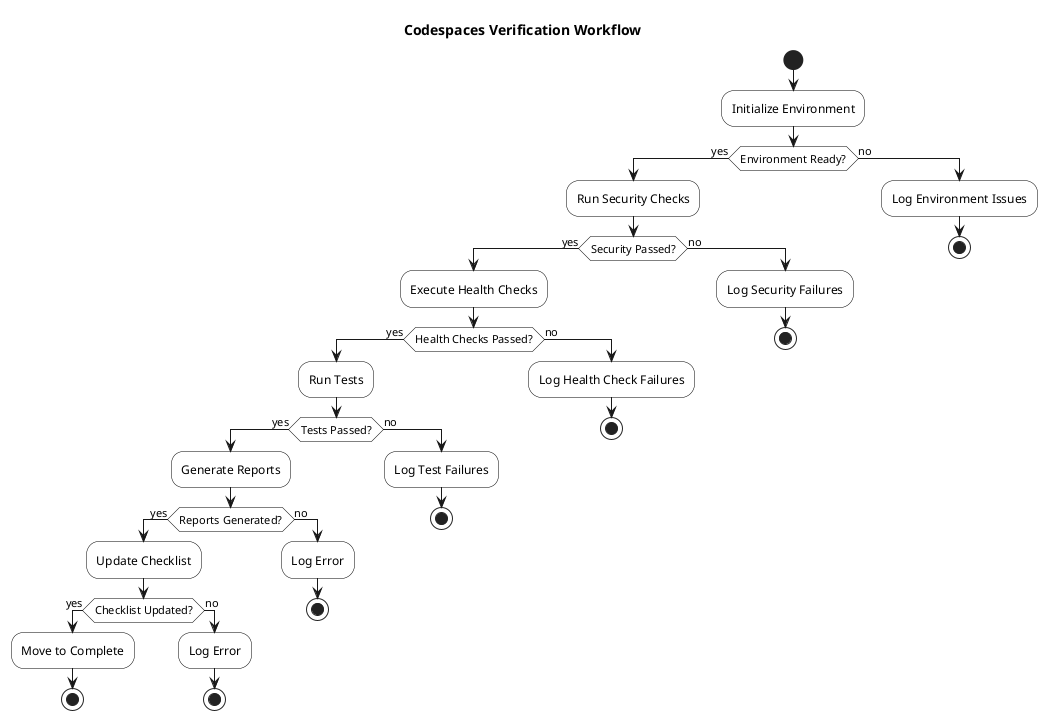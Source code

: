 @startuml Verification Workflow

skinparam backgroundColor white
skinparam handwritten false
skinparam activityBorderColor black
skinparam activityBackgroundColor white
skinparam activityDiamondBackgroundColor white

title Codespaces Verification Workflow

start

:Initialize Environment;
if (Environment Ready?) then (yes)
  :Run Security Checks;
  if (Security Passed?) then (yes)
    :Execute Health Checks;
    if (Health Checks Passed?) then (yes)
      :Run Tests;
      if (Tests Passed?) then (yes)
        :Generate Reports;
        if (Reports Generated?) then (yes)
          :Update Checklist;
          if (Checklist Updated?) then (yes)
            :Move to Complete;
            stop
          else (no)
            :Log Error;
            stop
          endif
        else (no)
          :Log Error;
          stop
        endif
      else (no)
        :Log Test Failures;
        stop
      endif
    else (no)
      :Log Health Check Failures;
      stop
    endif
  else (no)
    :Log Security Failures;
    stop
  endif
else (no)
  :Log Environment Issues;
  stop
endif

@enduml
